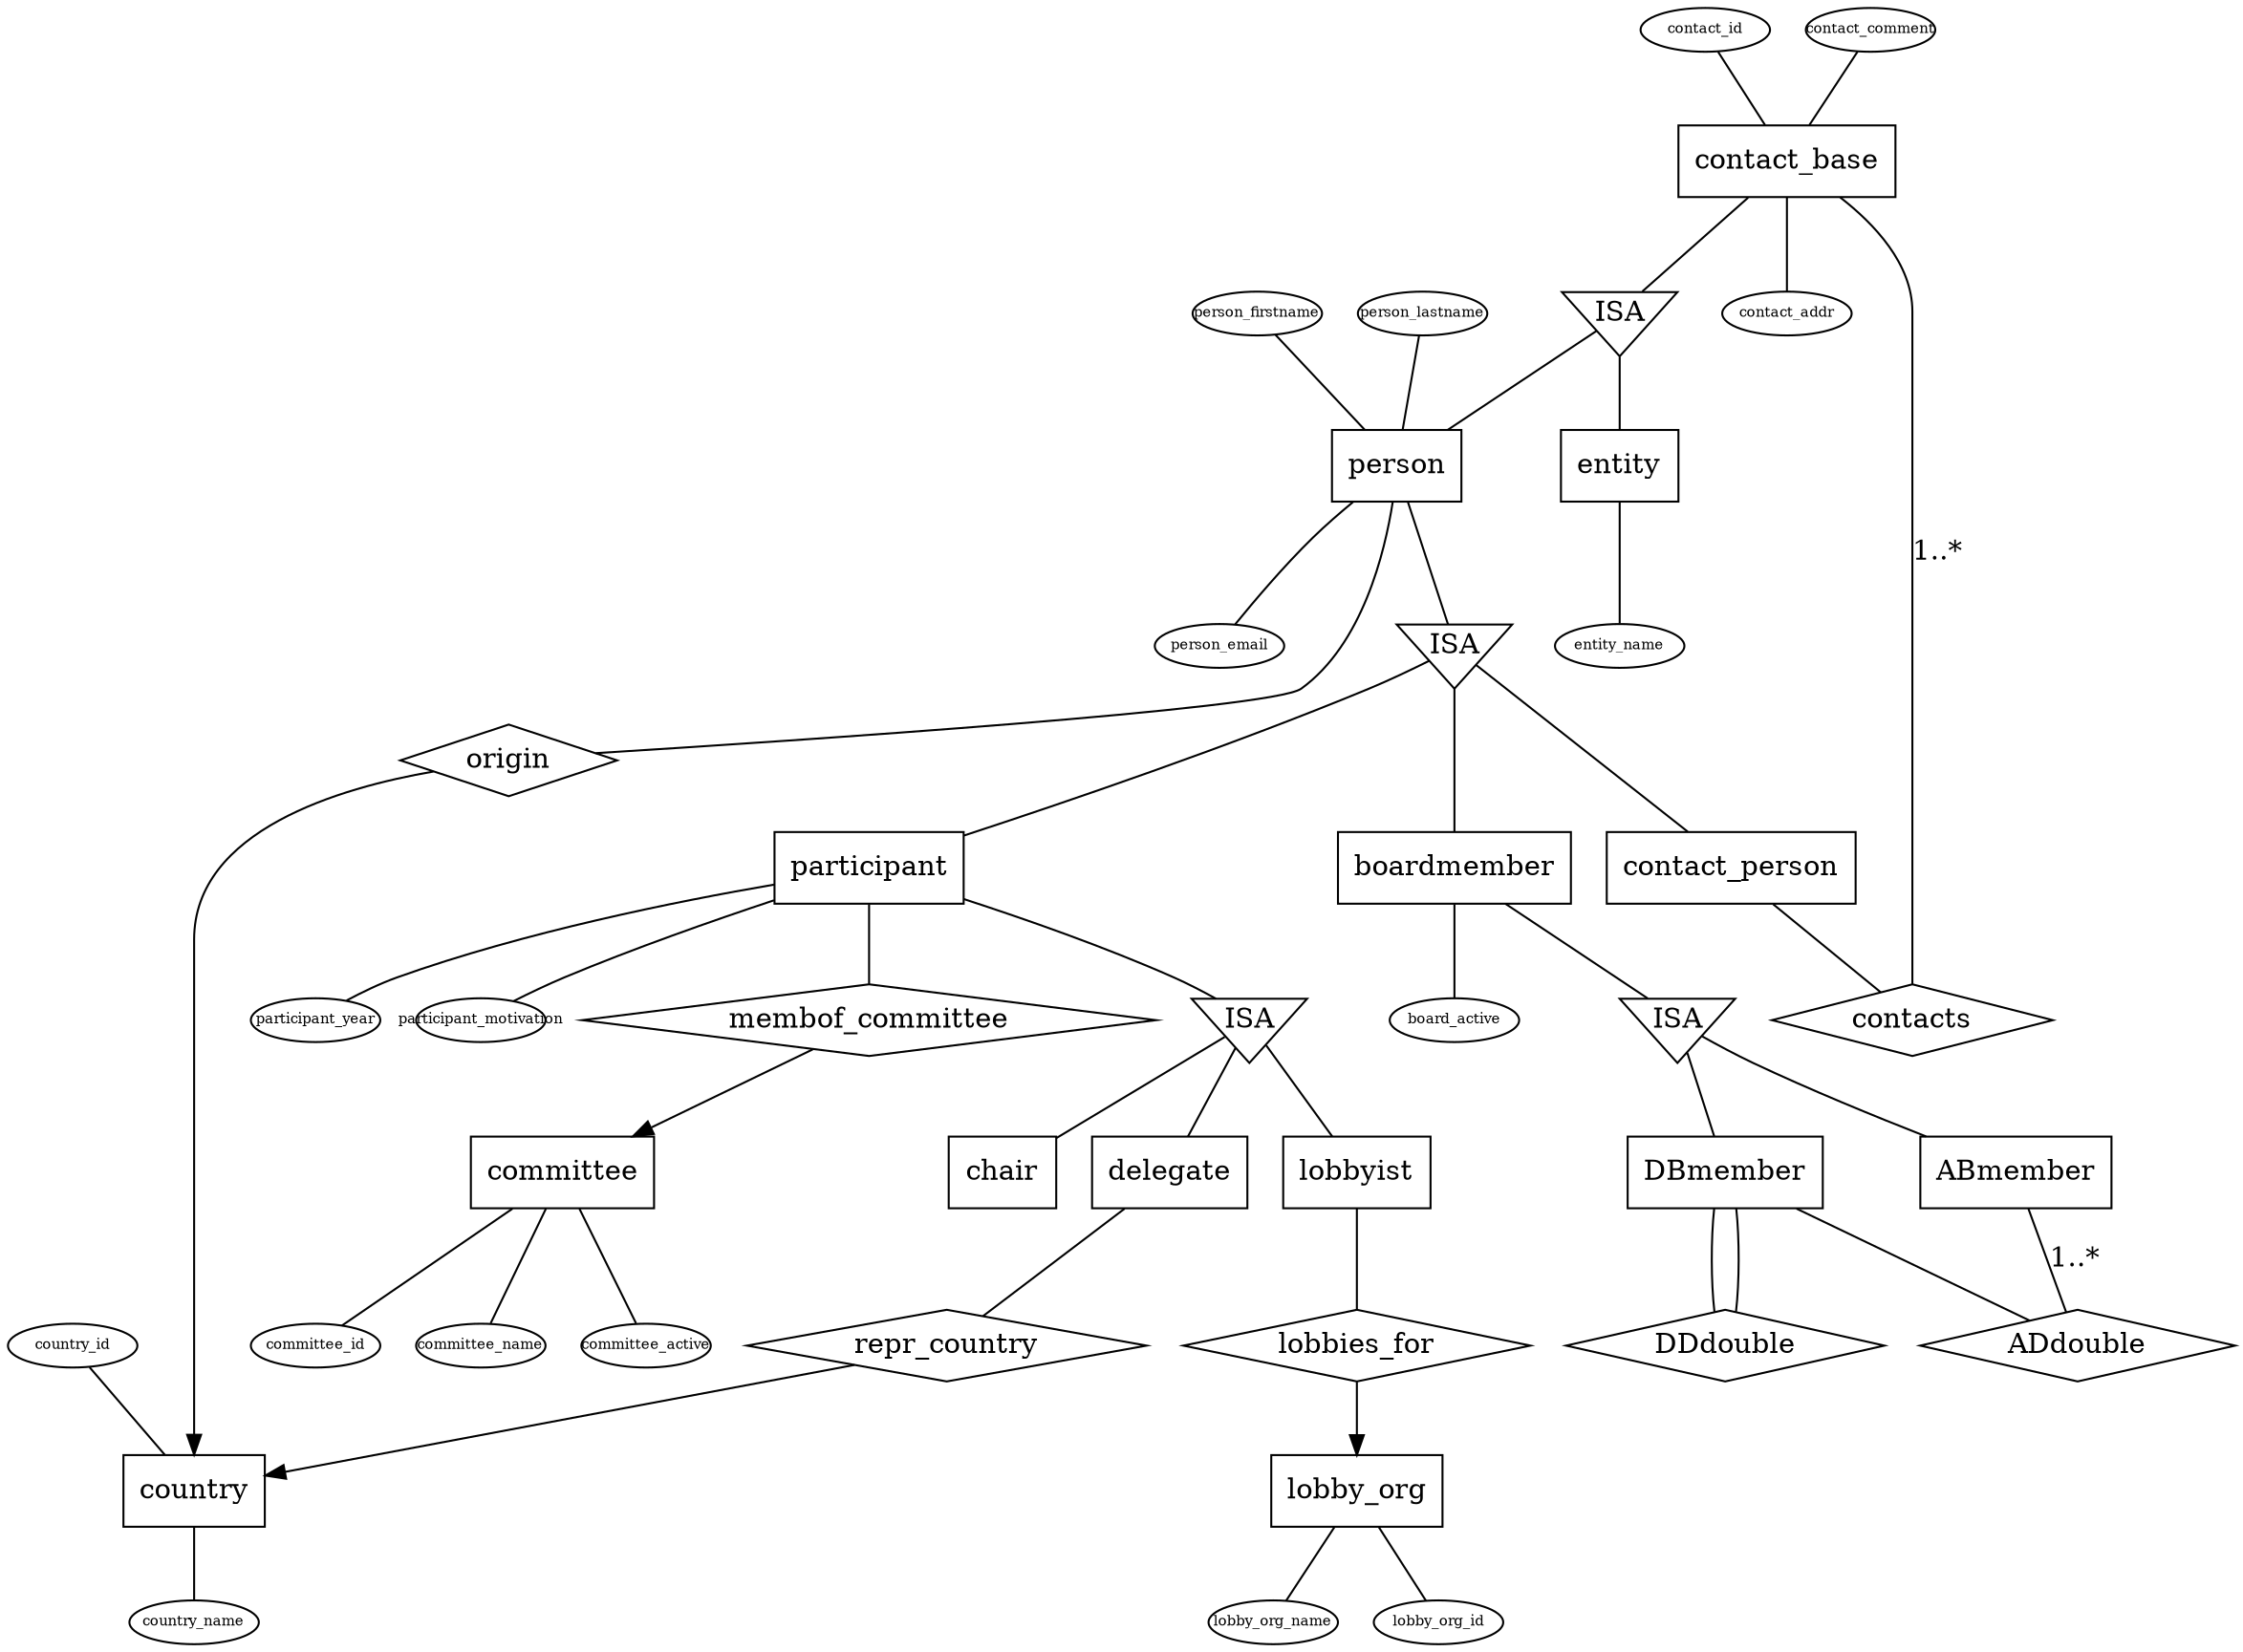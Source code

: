 graph er_diagrams_ftw
{


/********** ELEMENTS AND RELATIONS **********/

node [shape=box];

contact_base;

country;

person;
	origin [shape=diamond];
		person -- origin;
		origin -- country [dir=forward];

boardmember;
	ABmember;
	DBmember;
	ADdouble [shape=diamond];
		ABmember -- ADdouble [label="1..*"];
		DBmember -- ADdouble;
	DDdouble [shape=diamond];
		DBmember -- DDdouble;
		DBmember -- DDdouble;

entity;

contact_person;
	contacts [shape=diamond];
		contact_person -- contacts;
		contacts -- contact_base [label="1..*"];

committee;

/* Participant to UNISCA */
participant;
	membof_committee [shape=diamond];
		participant -- membof_committee;
		membof_committee -- committee [dir=forward];

delegate;
	repr_country [shape=diamond];
		delegate -- repr_country;
		repr_country -- country [dir=forward];

lobbyist;
	lobby_org;
	lobbies_for [shape=diamond];
		lobbyist -- lobbies_for;
		lobbies_for -- lobby_org [dir=forward];

chair;


/********** ISAs **********/

node [height=0.6, width=0.8, fixedsize=true, shape=invtriangle, label="ISA"]

person_ISA;
	person -- person_ISA;
	person_ISA -- boardmember;
	person_ISA -- contact_person;
	person_ISA -- participant;
board_ISA;
	boardmember -- board_ISA;
	board_ISA -- ABmember;
	board_ISA -- DBmember;
contact_base_ISA;
	contact_base -- contact_base_ISA;
	contact_base_ISA -- person;
	contact_base_ISA -- entity;
participant_ISA;
	participant -- participant_ISA;
	participant_ISA -- chair;
	participant_ISA -- delegate;
	participant_ISA -- lobbyist;


/********** ATTRIBUTES **********/

node [height=0.3, width=0.9, fontsize=7, fixedsize=true, shape=ellipse, label="\N"];

contact_id;
contact_id -- contact_base;
contact_addr;
contact_base -- contact_addr;
contact_comment;
contact_comment -- contact_base;

country_name;
country -- country_name;
country_id;
country_id -- country;

entity_name;
entity -- entity_name;

person_firstname;
person_firstname -- person;
person_lastname;
person_lastname -- person;
person_email;
person -- person_email;

board_active;
boardmember -- board_active;

committee_id;
committee -- committee_id;
committee_name;
committee -- committee_name;
committee_active;
committee -- committee_active;

participant_year;
participant -- participant_year;
participant_motivation;
participant -- participant_motivation;

lobby_org_id;
lobby_org -- lobby_org_id;
lobby_org_name;
lobby_org -- lobby_org_name;
}
